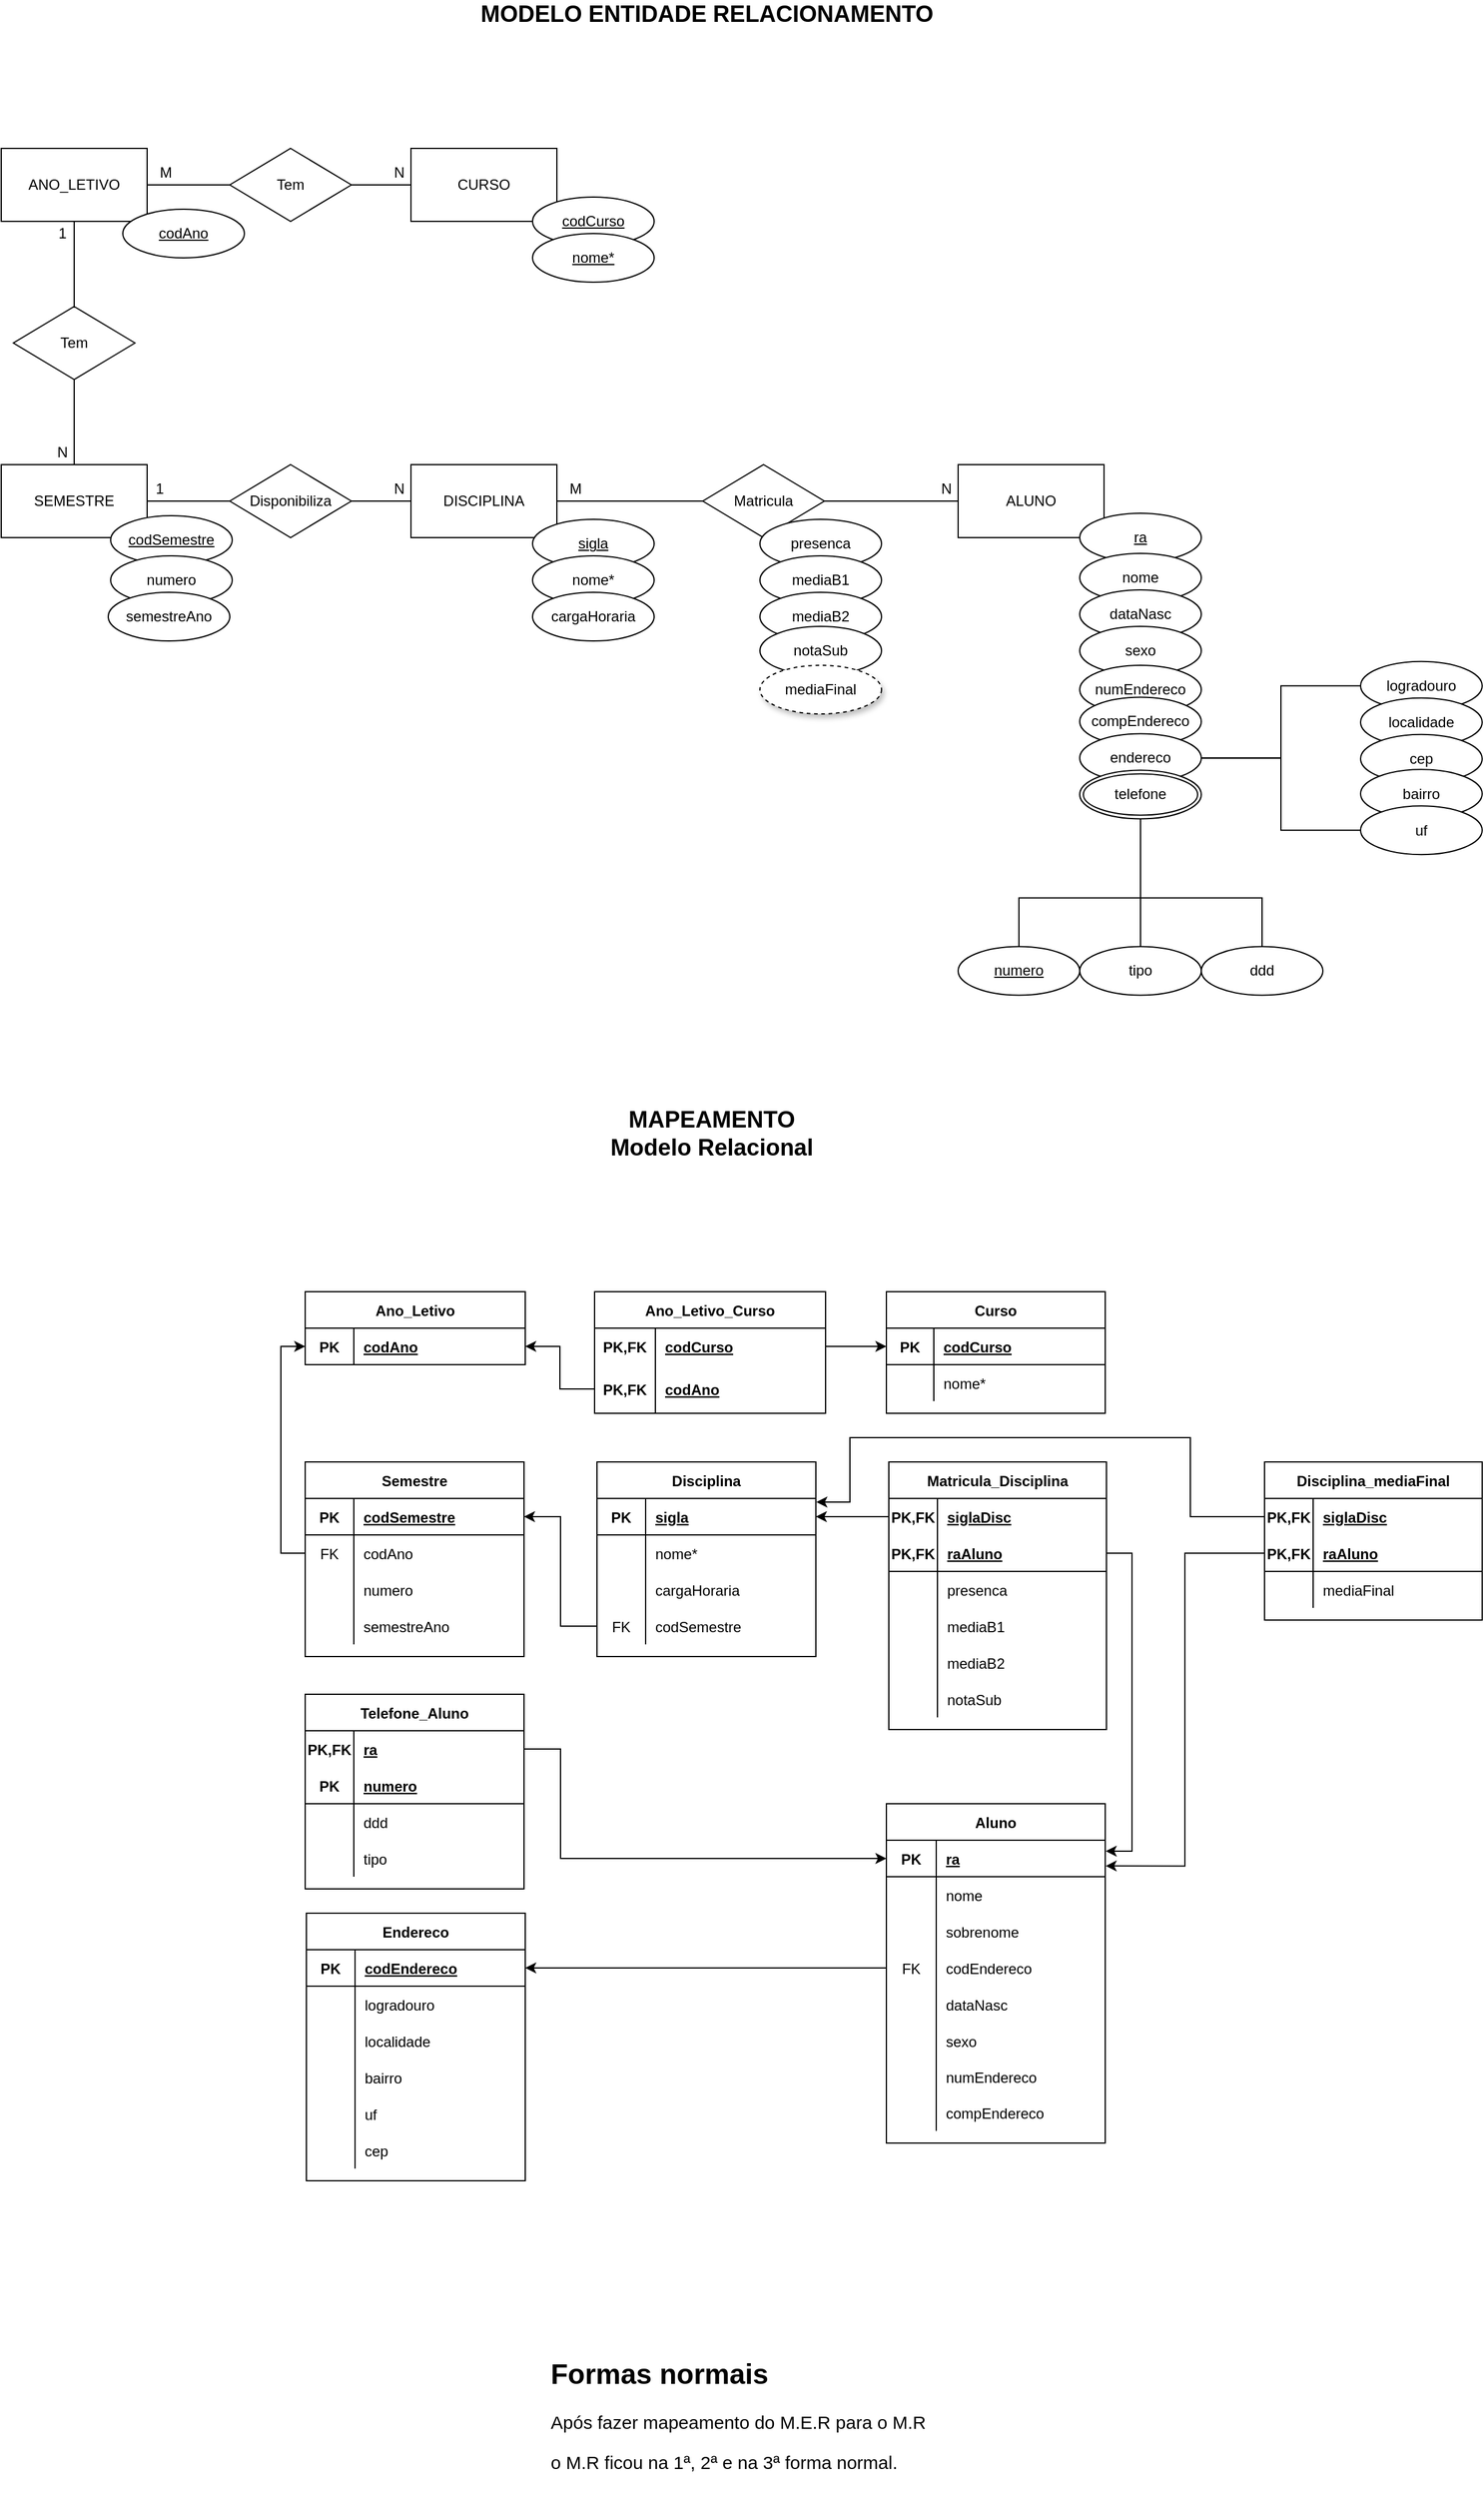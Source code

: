 <mxfile version="14.4.7" type="device"><diagram id="CTsFluilJ4qryEMeePeQ" name="Page-1"><mxGraphModel dx="1304" dy="652" grid="1" gridSize="10" guides="1" tooltips="1" connect="1" arrows="1" fold="1" page="1" pageScale="1" pageWidth="827" pageHeight="1169" math="0" shadow="0"><root><mxCell id="0"/><mxCell id="1" parent="0"/><mxCell id="dQYV_oFRp80GtzJxNihe-1" value="CURSO" style="rounded=0;whiteSpace=wrap;html=1;" parent="1" vertex="1"><mxGeometry x="419" y="280" width="120" height="60" as="geometry"/></mxCell><mxCell id="dQYV_oFRp80GtzJxNihe-3" value="codCurso" style="ellipse;whiteSpace=wrap;html=1;align=center;fontStyle=4" parent="1" vertex="1"><mxGeometry x="519" y="320" width="100" height="40" as="geometry"/></mxCell><mxCell id="dQYV_oFRp80GtzJxNihe-4" value="nome*" style="ellipse;whiteSpace=wrap;html=1;align=center;fontStyle=4" parent="1" vertex="1"><mxGeometry x="519" y="350" width="100" height="40" as="geometry"/></mxCell><mxCell id="dQYV_oFRp80GtzJxNihe-14" style="edgeStyle=orthogonalEdgeStyle;rounded=0;orthogonalLoop=1;jettySize=auto;html=1;exitX=1;exitY=0.5;exitDx=0;exitDy=0;endArrow=none;endFill=0;" parent="1" source="dQYV_oFRp80GtzJxNihe-5" edge="1"><mxGeometry relative="1" as="geometry"><mxPoint x="282" y="310" as="targetPoint"/></mxGeometry></mxCell><mxCell id="dQYV_oFRp80GtzJxNihe-5" value="ANO_LETIVO" style="rounded=0;whiteSpace=wrap;html=1;" parent="1" vertex="1"><mxGeometry x="82" y="280" width="120" height="60" as="geometry"/></mxCell><mxCell id="dQYV_oFRp80GtzJxNihe-15" style="edgeStyle=orthogonalEdgeStyle;rounded=0;orthogonalLoop=1;jettySize=auto;html=1;exitX=1;exitY=0.5;exitDx=0;exitDy=0;endArrow=none;endFill=0;" parent="1" source="dQYV_oFRp80GtzJxNihe-13" target="dQYV_oFRp80GtzJxNihe-1" edge="1"><mxGeometry relative="1" as="geometry"/></mxCell><mxCell id="dQYV_oFRp80GtzJxNihe-13" value="Tem" style="rhombus;whiteSpace=wrap;html=1;" parent="1" vertex="1"><mxGeometry x="270" y="280" width="100" height="60" as="geometry"/></mxCell><mxCell id="dQYV_oFRp80GtzJxNihe-16" value="N" style="text;html=1;align=center;verticalAlign=middle;resizable=0;points=[];autosize=1;" parent="1" vertex="1"><mxGeometry x="399" y="290" width="20" height="20" as="geometry"/></mxCell><mxCell id="dQYV_oFRp80GtzJxNihe-17" value="M" style="text;html=1;align=center;verticalAlign=middle;resizable=0;points=[];autosize=1;" parent="1" vertex="1"><mxGeometry x="202" y="290" width="30" height="20" as="geometry"/></mxCell><mxCell id="dQYV_oFRp80GtzJxNihe-38" style="edgeStyle=orthogonalEdgeStyle;rounded=0;orthogonalLoop=1;jettySize=auto;html=1;exitX=1;exitY=0.5;exitDx=0;exitDy=0;endArrow=none;endFill=0;" parent="1" source="dQYV_oFRp80GtzJxNihe-29" edge="1"><mxGeometry relative="1" as="geometry"><mxPoint x="282" y="570" as="targetPoint"/></mxGeometry></mxCell><mxCell id="dQYV_oFRp80GtzJxNihe-29" value="SEMESTRE" style="rounded=0;whiteSpace=wrap;html=1;" parent="1" vertex="1"><mxGeometry x="82" y="540" width="120" height="60" as="geometry"/></mxCell><mxCell id="dQYV_oFRp80GtzJxNihe-31" style="edgeStyle=orthogonalEdgeStyle;rounded=0;orthogonalLoop=1;jettySize=auto;html=1;exitX=0.5;exitY=0;exitDx=0;exitDy=0;entryX=0.5;entryY=1;entryDx=0;entryDy=0;endArrow=none;endFill=0;" parent="1" source="dQYV_oFRp80GtzJxNihe-30" target="dQYV_oFRp80GtzJxNihe-5" edge="1"><mxGeometry relative="1" as="geometry"/></mxCell><mxCell id="dQYV_oFRp80GtzJxNihe-32" style="edgeStyle=orthogonalEdgeStyle;rounded=0;orthogonalLoop=1;jettySize=auto;html=1;exitX=0.5;exitY=1;exitDx=0;exitDy=0;entryX=0.5;entryY=0;entryDx=0;entryDy=0;endArrow=none;endFill=0;" parent="1" source="dQYV_oFRp80GtzJxNihe-30" target="dQYV_oFRp80GtzJxNihe-29" edge="1"><mxGeometry relative="1" as="geometry"/></mxCell><mxCell id="dQYV_oFRp80GtzJxNihe-30" value="Tem" style="rhombus;whiteSpace=wrap;html=1;" parent="1" vertex="1"><mxGeometry x="92" y="410" width="100" height="60" as="geometry"/></mxCell><mxCell id="dQYV_oFRp80GtzJxNihe-33" value="N" style="text;html=1;align=center;verticalAlign=middle;resizable=0;points=[];autosize=1;" parent="1" vertex="1"><mxGeometry x="122" y="520" width="20" height="20" as="geometry"/></mxCell><mxCell id="dQYV_oFRp80GtzJxNihe-34" value="1" style="text;html=1;align=center;verticalAlign=middle;resizable=0;points=[];autosize=1;" parent="1" vertex="1"><mxGeometry x="122" y="340" width="20" height="20" as="geometry"/></mxCell><mxCell id="dQYV_oFRp80GtzJxNihe-27" value="codSemestre" style="ellipse;whiteSpace=wrap;html=1;align=center;fontStyle=4" parent="1" vertex="1"><mxGeometry x="172" y="582" width="100" height="40" as="geometry"/></mxCell><mxCell id="dQYV_oFRp80GtzJxNihe-6" value="codAno" style="ellipse;whiteSpace=wrap;html=1;align=center;fontStyle=4" parent="1" vertex="1"><mxGeometry x="182" y="330" width="100" height="40" as="geometry"/></mxCell><mxCell id="dQYV_oFRp80GtzJxNihe-66" style="edgeStyle=orthogonalEdgeStyle;rounded=0;orthogonalLoop=1;jettySize=auto;html=1;exitX=1;exitY=0.5;exitDx=0;exitDy=0;entryX=0;entryY=0.5;entryDx=0;entryDy=0;endArrow=none;endFill=0;" parent="1" source="dQYV_oFRp80GtzJxNihe-35" target="dQYV_oFRp80GtzJxNihe-45" edge="1"><mxGeometry relative="1" as="geometry"/></mxCell><mxCell id="dQYV_oFRp80GtzJxNihe-35" value="DISCIPLINA" style="rounded=0;whiteSpace=wrap;html=1;" parent="1" vertex="1"><mxGeometry x="419" y="540" width="120" height="60" as="geometry"/></mxCell><mxCell id="dQYV_oFRp80GtzJxNihe-36" value="sigla" style="ellipse;whiteSpace=wrap;html=1;align=center;fontStyle=4" parent="1" vertex="1"><mxGeometry x="519" y="585" width="100" height="40" as="geometry"/></mxCell><mxCell id="dQYV_oFRp80GtzJxNihe-39" style="edgeStyle=orthogonalEdgeStyle;rounded=0;orthogonalLoop=1;jettySize=auto;html=1;exitX=1;exitY=0.5;exitDx=0;exitDy=0;endArrow=none;endFill=0;" parent="1" source="dQYV_oFRp80GtzJxNihe-37" target="dQYV_oFRp80GtzJxNihe-35" edge="1"><mxGeometry relative="1" as="geometry"/></mxCell><mxCell id="dQYV_oFRp80GtzJxNihe-37" value="Disponibiliza" style="rhombus;whiteSpace=wrap;html=1;" parent="1" vertex="1"><mxGeometry x="270" y="540" width="100" height="60" as="geometry"/></mxCell><mxCell id="dQYV_oFRp80GtzJxNihe-40" value="N" style="text;html=1;align=center;verticalAlign=middle;resizable=0;points=[];autosize=1;" parent="1" vertex="1"><mxGeometry x="399" y="550" width="20" height="20" as="geometry"/></mxCell><mxCell id="dQYV_oFRp80GtzJxNihe-41" value="1" style="text;html=1;align=center;verticalAlign=middle;resizable=0;points=[];autosize=1;" parent="1" vertex="1"><mxGeometry x="202" y="550" width="20" height="20" as="geometry"/></mxCell><mxCell id="dQYV_oFRp80GtzJxNihe-67" style="edgeStyle=orthogonalEdgeStyle;rounded=0;orthogonalLoop=1;jettySize=auto;html=1;exitX=1;exitY=0.5;exitDx=0;exitDy=0;entryX=0;entryY=0.5;entryDx=0;entryDy=0;endArrow=none;endFill=0;" parent="1" source="dQYV_oFRp80GtzJxNihe-45" target="dQYV_oFRp80GtzJxNihe-47" edge="1"><mxGeometry relative="1" as="geometry"/></mxCell><mxCell id="dQYV_oFRp80GtzJxNihe-45" value="Matricula" style="rhombus;whiteSpace=wrap;html=1;" parent="1" vertex="1"><mxGeometry x="659" y="540" width="100" height="60" as="geometry"/></mxCell><mxCell id="dQYV_oFRp80GtzJxNihe-46" value="nome*" style="ellipse;whiteSpace=wrap;html=1;align=center;" parent="1" vertex="1"><mxGeometry x="519" y="615" width="100" height="40" as="geometry"/></mxCell><mxCell id="dQYV_oFRp80GtzJxNihe-47" value="ALUNO" style="rounded=0;whiteSpace=wrap;html=1;" parent="1" vertex="1"><mxGeometry x="869" y="540" width="120" height="60" as="geometry"/></mxCell><mxCell id="dQYV_oFRp80GtzJxNihe-48" value="ra" style="ellipse;whiteSpace=wrap;html=1;align=center;fontStyle=4" parent="1" vertex="1"><mxGeometry x="969" y="580" width="100" height="40" as="geometry"/></mxCell><mxCell id="dQYV_oFRp80GtzJxNihe-52" value="N" style="text;html=1;align=center;verticalAlign=middle;resizable=0;points=[];autosize=1;" parent="1" vertex="1"><mxGeometry x="849" y="550" width="20" height="20" as="geometry"/></mxCell><mxCell id="dQYV_oFRp80GtzJxNihe-53" value="M" style="text;html=1;align=center;verticalAlign=middle;resizable=0;points=[];autosize=1;" parent="1" vertex="1"><mxGeometry x="539" y="550" width="30" height="20" as="geometry"/></mxCell><mxCell id="dQYV_oFRp80GtzJxNihe-59" value="nome" style="ellipse;whiteSpace=wrap;html=1;align=center;" parent="1" vertex="1"><mxGeometry x="969" y="613" width="100" height="40" as="geometry"/></mxCell><mxCell id="dQYV_oFRp80GtzJxNihe-60" value="dataNasc" style="ellipse;whiteSpace=wrap;html=1;align=center;" parent="1" vertex="1"><mxGeometry x="969" y="643" width="100" height="40" as="geometry"/></mxCell><mxCell id="dQYV_oFRp80GtzJxNihe-61" value="sexo" style="ellipse;whiteSpace=wrap;html=1;align=center;" parent="1" vertex="1"><mxGeometry x="969" y="673" width="100" height="40" as="geometry"/></mxCell><mxCell id="dQYV_oFRp80GtzJxNihe-65" value="cargaHoraria" style="ellipse;whiteSpace=wrap;html=1;align=center;" parent="1" vertex="1"><mxGeometry x="519" y="645" width="100" height="40" as="geometry"/></mxCell><mxCell id="dQYV_oFRp80GtzJxNihe-68" value="numero" style="ellipse;whiteSpace=wrap;html=1;align=center;" parent="1" vertex="1"><mxGeometry x="172" y="615" width="100" height="40" as="geometry"/></mxCell><mxCell id="dQYV_oFRp80GtzJxNihe-72" value="logradouro" style="ellipse;whiteSpace=wrap;html=1;align=center;" parent="1" vertex="1"><mxGeometry x="1200" y="701.88" width="100" height="40" as="geometry"/></mxCell><mxCell id="dQYV_oFRp80GtzJxNihe-73" value="localidade" style="ellipse;whiteSpace=wrap;html=1;align=center;" parent="1" vertex="1"><mxGeometry x="1200" y="731.88" width="100" height="40" as="geometry"/></mxCell><mxCell id="dQYV_oFRp80GtzJxNihe-82" value="cep" style="ellipse;whiteSpace=wrap;html=1;align=center;" parent="1" vertex="1"><mxGeometry x="1200" y="761.88" width="100" height="40" as="geometry"/></mxCell><mxCell id="dQYV_oFRp80GtzJxNihe-83" value="&lt;span style=&quot;text-align: left&quot;&gt;numEndereco&lt;/span&gt;" style="ellipse;whiteSpace=wrap;html=1;align=center;" parent="1" vertex="1"><mxGeometry x="969" y="705" width="100" height="40" as="geometry"/></mxCell><mxCell id="dQYV_oFRp80GtzJxNihe-84" value="bairro" style="ellipse;whiteSpace=wrap;html=1;align=center;" parent="1" vertex="1"><mxGeometry x="1200" y="790.63" width="100" height="40" as="geometry"/></mxCell><mxCell id="dQYV_oFRp80GtzJxNihe-85" value="&lt;span style=&quot;text-align: left&quot;&gt;compEndereco&lt;/span&gt;" style="ellipse;whiteSpace=wrap;html=1;align=center;" parent="1" vertex="1"><mxGeometry x="969" y="731.25" width="100" height="40" as="geometry"/></mxCell><mxCell id="dQYV_oFRp80GtzJxNihe-86" value="uf" style="ellipse;whiteSpace=wrap;html=1;align=center;" parent="1" vertex="1"><mxGeometry x="1200" y="820.63" width="100" height="40" as="geometry"/></mxCell><mxCell id="dQYV_oFRp80GtzJxNihe-54" value="presenca" style="ellipse;whiteSpace=wrap;html=1;align=center;" parent="1" vertex="1"><mxGeometry x="706" y="585" width="100" height="40" as="geometry"/></mxCell><mxCell id="dQYV_oFRp80GtzJxNihe-55" value="mediaB1" style="ellipse;whiteSpace=wrap;html=1;align=center;" parent="1" vertex="1"><mxGeometry x="706" y="615" width="100" height="40" as="geometry"/></mxCell><mxCell id="dQYV_oFRp80GtzJxNihe-56" value="mediaB2" style="ellipse;whiteSpace=wrap;html=1;align=center;" parent="1" vertex="1"><mxGeometry x="706" y="645" width="100" height="40" as="geometry"/></mxCell><mxCell id="dQYV_oFRp80GtzJxNihe-102" value="Curso" style="shape=table;startSize=30;container=1;collapsible=1;childLayout=tableLayout;fixedRows=1;rowLines=0;fontStyle=1;align=center;resizeLast=1;" parent="1" vertex="1"><mxGeometry x="810" y="1220" width="180" height="100" as="geometry"/></mxCell><mxCell id="dQYV_oFRp80GtzJxNihe-103" value="" style="shape=partialRectangle;collapsible=0;dropTarget=0;pointerEvents=0;fillColor=none;top=0;left=0;bottom=1;right=0;points=[[0,0.5],[1,0.5]];portConstraint=eastwest;" parent="dQYV_oFRp80GtzJxNihe-102" vertex="1"><mxGeometry y="30" width="180" height="30" as="geometry"/></mxCell><mxCell id="dQYV_oFRp80GtzJxNihe-104" value="PK" style="shape=partialRectangle;connectable=0;fillColor=none;top=0;left=0;bottom=0;right=0;fontStyle=1;overflow=hidden;" parent="dQYV_oFRp80GtzJxNihe-103" vertex="1"><mxGeometry width="39" height="30" as="geometry"/></mxCell><mxCell id="dQYV_oFRp80GtzJxNihe-105" value="codCurso" style="shape=partialRectangle;connectable=0;fillColor=none;top=0;left=0;bottom=0;right=0;align=left;spacingLeft=6;fontStyle=5;overflow=hidden;" parent="dQYV_oFRp80GtzJxNihe-103" vertex="1"><mxGeometry x="39" width="141" height="30" as="geometry"/></mxCell><mxCell id="dQYV_oFRp80GtzJxNihe-106" value="" style="shape=partialRectangle;collapsible=0;dropTarget=0;pointerEvents=0;fillColor=none;top=0;left=0;bottom=0;right=0;points=[[0,0.5],[1,0.5]];portConstraint=eastwest;" parent="dQYV_oFRp80GtzJxNihe-102" vertex="1"><mxGeometry y="60" width="180" height="30" as="geometry"/></mxCell><mxCell id="dQYV_oFRp80GtzJxNihe-107" value="" style="shape=partialRectangle;connectable=0;fillColor=none;top=0;left=0;bottom=0;right=0;editable=1;overflow=hidden;" parent="dQYV_oFRp80GtzJxNihe-106" vertex="1"><mxGeometry width="39" height="30" as="geometry"/></mxCell><mxCell id="dQYV_oFRp80GtzJxNihe-108" value="nome*" style="shape=partialRectangle;connectable=0;fillColor=none;top=0;left=0;bottom=0;right=0;align=left;spacingLeft=6;overflow=hidden;" parent="dQYV_oFRp80GtzJxNihe-106" vertex="1"><mxGeometry x="39" width="141" height="30" as="geometry"/></mxCell><mxCell id="dQYV_oFRp80GtzJxNihe-118" value="Ano_Letivo" style="shape=table;startSize=30;container=1;collapsible=1;childLayout=tableLayout;fixedRows=1;rowLines=0;fontStyle=1;align=center;resizeLast=1;" parent="1" vertex="1"><mxGeometry x="332" y="1220" width="181" height="60" as="geometry"/></mxCell><mxCell id="dQYV_oFRp80GtzJxNihe-119" value="" style="shape=partialRectangle;collapsible=0;dropTarget=0;pointerEvents=0;fillColor=none;top=0;left=0;bottom=1;right=0;points=[[0,0.5],[1,0.5]];portConstraint=eastwest;" parent="dQYV_oFRp80GtzJxNihe-118" vertex="1"><mxGeometry y="30" width="181" height="30" as="geometry"/></mxCell><mxCell id="dQYV_oFRp80GtzJxNihe-120" value="PK" style="shape=partialRectangle;connectable=0;fillColor=none;top=0;left=0;bottom=0;right=0;fontStyle=1;overflow=hidden;" parent="dQYV_oFRp80GtzJxNihe-119" vertex="1"><mxGeometry width="40" height="30" as="geometry"/></mxCell><mxCell id="dQYV_oFRp80GtzJxNihe-121" value="codAno" style="shape=partialRectangle;connectable=0;fillColor=none;top=0;left=0;bottom=0;right=0;align=left;spacingLeft=6;fontStyle=5;overflow=hidden;" parent="dQYV_oFRp80GtzJxNihe-119" vertex="1"><mxGeometry x="40" width="141" height="30" as="geometry"/></mxCell><mxCell id="dQYV_oFRp80GtzJxNihe-131" value="Semestre" style="shape=table;startSize=30;container=1;collapsible=1;childLayout=tableLayout;fixedRows=1;rowLines=0;fontStyle=1;align=center;resizeLast=1;" parent="1" vertex="1"><mxGeometry x="332" y="1360" width="180" height="160" as="geometry"/></mxCell><mxCell id="dQYV_oFRp80GtzJxNihe-132" value="" style="shape=partialRectangle;collapsible=0;dropTarget=0;pointerEvents=0;fillColor=none;top=0;left=0;bottom=1;right=0;points=[[0,0.5],[1,0.5]];portConstraint=eastwest;" parent="dQYV_oFRp80GtzJxNihe-131" vertex="1"><mxGeometry y="30" width="180" height="30" as="geometry"/></mxCell><mxCell id="dQYV_oFRp80GtzJxNihe-133" value="PK" style="shape=partialRectangle;connectable=0;fillColor=none;top=0;left=0;bottom=0;right=0;fontStyle=1;overflow=hidden;" parent="dQYV_oFRp80GtzJxNihe-132" vertex="1"><mxGeometry width="40" height="30" as="geometry"/></mxCell><mxCell id="dQYV_oFRp80GtzJxNihe-134" value="codSemestre" style="shape=partialRectangle;connectable=0;fillColor=none;top=0;left=0;bottom=0;right=0;align=left;spacingLeft=6;fontStyle=5;overflow=hidden;" parent="dQYV_oFRp80GtzJxNihe-132" vertex="1"><mxGeometry x="40" width="140" height="30" as="geometry"/></mxCell><mxCell id="dQYV_oFRp80GtzJxNihe-135" value="" style="shape=partialRectangle;collapsible=0;dropTarget=0;pointerEvents=0;fillColor=none;top=0;left=0;bottom=0;right=0;points=[[0,0.5],[1,0.5]];portConstraint=eastwest;" parent="dQYV_oFRp80GtzJxNihe-131" vertex="1"><mxGeometry y="60" width="180" height="30" as="geometry"/></mxCell><mxCell id="dQYV_oFRp80GtzJxNihe-136" value="FK" style="shape=partialRectangle;connectable=0;fillColor=none;top=0;left=0;bottom=0;right=0;editable=1;overflow=hidden;" parent="dQYV_oFRp80GtzJxNihe-135" vertex="1"><mxGeometry width="40" height="30" as="geometry"/></mxCell><mxCell id="dQYV_oFRp80GtzJxNihe-137" value="codAno" style="shape=partialRectangle;connectable=0;fillColor=none;top=0;left=0;bottom=0;right=0;align=left;spacingLeft=6;overflow=hidden;" parent="dQYV_oFRp80GtzJxNihe-135" vertex="1"><mxGeometry x="40" width="140" height="30" as="geometry"/></mxCell><mxCell id="dQYV_oFRp80GtzJxNihe-318" value="" style="shape=partialRectangle;collapsible=0;dropTarget=0;pointerEvents=0;fillColor=none;top=0;left=0;bottom=0;right=0;points=[[0,0.5],[1,0.5]];portConstraint=eastwest;" parent="dQYV_oFRp80GtzJxNihe-131" vertex="1"><mxGeometry y="90" width="180" height="30" as="geometry"/></mxCell><mxCell id="dQYV_oFRp80GtzJxNihe-319" value="" style="shape=partialRectangle;connectable=0;fillColor=none;top=0;left=0;bottom=0;right=0;editable=1;overflow=hidden;" parent="dQYV_oFRp80GtzJxNihe-318" vertex="1"><mxGeometry width="40" height="30" as="geometry"/></mxCell><mxCell id="dQYV_oFRp80GtzJxNihe-320" value="numero" style="shape=partialRectangle;connectable=0;fillColor=none;top=0;left=0;bottom=0;right=0;align=left;spacingLeft=6;overflow=hidden;" parent="dQYV_oFRp80GtzJxNihe-318" vertex="1"><mxGeometry x="40" width="140" height="30" as="geometry"/></mxCell><mxCell id="vmacgnhP-zXtmehJkL3Y-2" value="" style="shape=partialRectangle;collapsible=0;dropTarget=0;pointerEvents=0;fillColor=none;top=0;left=0;bottom=0;right=0;points=[[0,0.5],[1,0.5]];portConstraint=eastwest;" vertex="1" parent="dQYV_oFRp80GtzJxNihe-131"><mxGeometry y="120" width="180" height="30" as="geometry"/></mxCell><mxCell id="vmacgnhP-zXtmehJkL3Y-3" value="" style="shape=partialRectangle;connectable=0;fillColor=none;top=0;left=0;bottom=0;right=0;editable=1;overflow=hidden;" vertex="1" parent="vmacgnhP-zXtmehJkL3Y-2"><mxGeometry width="40" height="30" as="geometry"/></mxCell><mxCell id="vmacgnhP-zXtmehJkL3Y-4" value="semestreAno" style="shape=partialRectangle;connectable=0;fillColor=none;top=0;left=0;bottom=0;right=0;align=left;spacingLeft=6;overflow=hidden;" vertex="1" parent="vmacgnhP-zXtmehJkL3Y-2"><mxGeometry x="40" width="140" height="30" as="geometry"/></mxCell><mxCell id="dQYV_oFRp80GtzJxNihe-138" value="Disciplina" style="shape=table;startSize=30;container=1;collapsible=1;childLayout=tableLayout;fixedRows=1;rowLines=0;fontStyle=1;align=center;resizeLast=1;" parent="1" vertex="1"><mxGeometry x="572" y="1360" width="180" height="160" as="geometry"/></mxCell><mxCell id="dQYV_oFRp80GtzJxNihe-139" value="" style="shape=partialRectangle;collapsible=0;dropTarget=0;pointerEvents=0;fillColor=none;top=0;left=0;bottom=1;right=0;points=[[0,0.5],[1,0.5]];portConstraint=eastwest;" parent="dQYV_oFRp80GtzJxNihe-138" vertex="1"><mxGeometry y="30" width="180" height="30" as="geometry"/></mxCell><mxCell id="dQYV_oFRp80GtzJxNihe-140" value="PK" style="shape=partialRectangle;connectable=0;fillColor=none;top=0;left=0;bottom=0;right=0;fontStyle=1;overflow=hidden;" parent="dQYV_oFRp80GtzJxNihe-139" vertex="1"><mxGeometry width="40" height="30" as="geometry"/></mxCell><mxCell id="dQYV_oFRp80GtzJxNihe-141" value="sigla" style="shape=partialRectangle;connectable=0;fillColor=none;top=0;left=0;bottom=0;right=0;align=left;spacingLeft=6;fontStyle=5;overflow=hidden;" parent="dQYV_oFRp80GtzJxNihe-139" vertex="1"><mxGeometry x="40" width="140" height="30" as="geometry"/></mxCell><mxCell id="dQYV_oFRp80GtzJxNihe-142" value="" style="shape=partialRectangle;collapsible=0;dropTarget=0;pointerEvents=0;fillColor=none;top=0;left=0;bottom=0;right=0;points=[[0,0.5],[1,0.5]];portConstraint=eastwest;" parent="dQYV_oFRp80GtzJxNihe-138" vertex="1"><mxGeometry y="60" width="180" height="30" as="geometry"/></mxCell><mxCell id="dQYV_oFRp80GtzJxNihe-143" value="" style="shape=partialRectangle;connectable=0;fillColor=none;top=0;left=0;bottom=0;right=0;editable=1;overflow=hidden;" parent="dQYV_oFRp80GtzJxNihe-142" vertex="1"><mxGeometry width="40" height="30" as="geometry"/></mxCell><mxCell id="dQYV_oFRp80GtzJxNihe-144" value="nome*" style="shape=partialRectangle;connectable=0;fillColor=none;top=0;left=0;bottom=0;right=0;align=left;spacingLeft=6;overflow=hidden;" parent="dQYV_oFRp80GtzJxNihe-142" vertex="1"><mxGeometry x="40" width="140" height="30" as="geometry"/></mxCell><mxCell id="dQYV_oFRp80GtzJxNihe-145" value="" style="shape=partialRectangle;collapsible=0;dropTarget=0;pointerEvents=0;fillColor=none;top=0;left=0;bottom=0;right=0;points=[[0,0.5],[1,0.5]];portConstraint=eastwest;" parent="dQYV_oFRp80GtzJxNihe-138" vertex="1"><mxGeometry y="90" width="180" height="30" as="geometry"/></mxCell><mxCell id="dQYV_oFRp80GtzJxNihe-146" value="" style="shape=partialRectangle;connectable=0;fillColor=none;top=0;left=0;bottom=0;right=0;editable=1;overflow=hidden;" parent="dQYV_oFRp80GtzJxNihe-145" vertex="1"><mxGeometry width="40" height="30" as="geometry"/></mxCell><mxCell id="dQYV_oFRp80GtzJxNihe-147" value="cargaHoraria" style="shape=partialRectangle;connectable=0;fillColor=none;top=0;left=0;bottom=0;right=0;align=left;spacingLeft=6;overflow=hidden;" parent="dQYV_oFRp80GtzJxNihe-145" vertex="1"><mxGeometry x="40" width="140" height="30" as="geometry"/></mxCell><mxCell id="dQYV_oFRp80GtzJxNihe-314" value="" style="shape=partialRectangle;collapsible=0;dropTarget=0;pointerEvents=0;fillColor=none;top=0;left=0;bottom=0;right=0;points=[[0,0.5],[1,0.5]];portConstraint=eastwest;" parent="dQYV_oFRp80GtzJxNihe-138" vertex="1"><mxGeometry y="120" width="180" height="30" as="geometry"/></mxCell><mxCell id="dQYV_oFRp80GtzJxNihe-315" value="FK" style="shape=partialRectangle;connectable=0;fillColor=none;top=0;left=0;bottom=0;right=0;editable=1;overflow=hidden;" parent="dQYV_oFRp80GtzJxNihe-314" vertex="1"><mxGeometry width="40" height="30" as="geometry"/></mxCell><mxCell id="dQYV_oFRp80GtzJxNihe-316" value="codSemestre" style="shape=partialRectangle;connectable=0;fillColor=none;top=0;left=0;bottom=0;right=0;align=left;spacingLeft=6;overflow=hidden;" parent="dQYV_oFRp80GtzJxNihe-314" vertex="1"><mxGeometry x="40" width="140" height="30" as="geometry"/></mxCell><mxCell id="dQYV_oFRp80GtzJxNihe-148" value="Aluno" style="shape=table;startSize=30;container=1;collapsible=1;childLayout=tableLayout;fixedRows=1;rowLines=0;fontStyle=1;align=center;resizeLast=1;" parent="1" vertex="1"><mxGeometry x="810" y="1641" width="180" height="279" as="geometry"/></mxCell><mxCell id="dQYV_oFRp80GtzJxNihe-149" value="" style="shape=partialRectangle;collapsible=0;dropTarget=0;pointerEvents=0;fillColor=none;top=0;left=0;bottom=1;right=0;points=[[0,0.5],[1,0.5]];portConstraint=eastwest;" parent="dQYV_oFRp80GtzJxNihe-148" vertex="1"><mxGeometry y="30" width="180" height="30" as="geometry"/></mxCell><mxCell id="dQYV_oFRp80GtzJxNihe-150" value="PK" style="shape=partialRectangle;connectable=0;fillColor=none;top=0;left=0;bottom=0;right=0;fontStyle=1;overflow=hidden;" parent="dQYV_oFRp80GtzJxNihe-149" vertex="1"><mxGeometry width="41" height="30" as="geometry"/></mxCell><mxCell id="dQYV_oFRp80GtzJxNihe-151" value="ra" style="shape=partialRectangle;connectable=0;fillColor=none;top=0;left=0;bottom=0;right=0;align=left;spacingLeft=6;fontStyle=5;overflow=hidden;" parent="dQYV_oFRp80GtzJxNihe-149" vertex="1"><mxGeometry x="41" width="139" height="30" as="geometry"/></mxCell><mxCell id="dQYV_oFRp80GtzJxNihe-152" value="" style="shape=partialRectangle;collapsible=0;dropTarget=0;pointerEvents=0;fillColor=none;top=0;left=0;bottom=0;right=0;points=[[0,0.5],[1,0.5]];portConstraint=eastwest;" parent="dQYV_oFRp80GtzJxNihe-148" vertex="1"><mxGeometry y="60" width="180" height="30" as="geometry"/></mxCell><mxCell id="dQYV_oFRp80GtzJxNihe-153" value="" style="shape=partialRectangle;connectable=0;fillColor=none;top=0;left=0;bottom=0;right=0;editable=1;overflow=hidden;" parent="dQYV_oFRp80GtzJxNihe-152" vertex="1"><mxGeometry width="41" height="30" as="geometry"/></mxCell><mxCell id="dQYV_oFRp80GtzJxNihe-154" value="nome" style="shape=partialRectangle;connectable=0;fillColor=none;top=0;left=0;bottom=0;right=0;align=left;spacingLeft=6;overflow=hidden;" parent="dQYV_oFRp80GtzJxNihe-152" vertex="1"><mxGeometry x="41" width="139" height="30" as="geometry"/></mxCell><mxCell id="dQYV_oFRp80GtzJxNihe-356" value="" style="shape=partialRectangle;collapsible=0;dropTarget=0;pointerEvents=0;fillColor=none;top=0;left=0;bottom=0;right=0;points=[[0,0.5],[1,0.5]];portConstraint=eastwest;" parent="dQYV_oFRp80GtzJxNihe-148" vertex="1"><mxGeometry y="90" width="180" height="30" as="geometry"/></mxCell><mxCell id="dQYV_oFRp80GtzJxNihe-357" value="" style="shape=partialRectangle;connectable=0;fillColor=none;top=0;left=0;bottom=0;right=0;editable=1;overflow=hidden;" parent="dQYV_oFRp80GtzJxNihe-356" vertex="1"><mxGeometry width="41" height="30" as="geometry"/></mxCell><mxCell id="dQYV_oFRp80GtzJxNihe-358" value="sobrenome" style="shape=partialRectangle;connectable=0;fillColor=none;top=0;left=0;bottom=0;right=0;align=left;spacingLeft=6;overflow=hidden;" parent="dQYV_oFRp80GtzJxNihe-356" vertex="1"><mxGeometry x="41" width="139" height="30" as="geometry"/></mxCell><mxCell id="dQYV_oFRp80GtzJxNihe-177" value="" style="shape=partialRectangle;collapsible=0;dropTarget=0;pointerEvents=0;fillColor=none;top=0;left=0;bottom=0;right=0;points=[[0,0.5],[1,0.5]];portConstraint=eastwest;" parent="dQYV_oFRp80GtzJxNihe-148" vertex="1"><mxGeometry y="120" width="180" height="30" as="geometry"/></mxCell><mxCell id="dQYV_oFRp80GtzJxNihe-178" value="FK" style="shape=partialRectangle;connectable=0;fillColor=none;top=0;left=0;bottom=0;right=0;editable=1;overflow=hidden;" parent="dQYV_oFRp80GtzJxNihe-177" vertex="1"><mxGeometry width="41" height="30" as="geometry"/></mxCell><mxCell id="dQYV_oFRp80GtzJxNihe-179" value="codEndereco" style="shape=partialRectangle;connectable=0;fillColor=none;top=0;left=0;bottom=0;right=0;align=left;spacingLeft=6;overflow=hidden;" parent="dQYV_oFRp80GtzJxNihe-177" vertex="1"><mxGeometry x="41" width="139" height="30" as="geometry"/></mxCell><mxCell id="dQYV_oFRp80GtzJxNihe-155" value="" style="shape=partialRectangle;collapsible=0;dropTarget=0;pointerEvents=0;fillColor=none;top=0;left=0;bottom=0;right=0;points=[[0,0.5],[1,0.5]];portConstraint=eastwest;" parent="dQYV_oFRp80GtzJxNihe-148" vertex="1"><mxGeometry y="150" width="180" height="30" as="geometry"/></mxCell><mxCell id="dQYV_oFRp80GtzJxNihe-156" value="" style="shape=partialRectangle;connectable=0;fillColor=none;top=0;left=0;bottom=0;right=0;editable=1;overflow=hidden;" parent="dQYV_oFRp80GtzJxNihe-155" vertex="1"><mxGeometry width="41" height="30" as="geometry"/></mxCell><mxCell id="dQYV_oFRp80GtzJxNihe-157" value="dataNasc" style="shape=partialRectangle;connectable=0;fillColor=none;top=0;left=0;bottom=0;right=0;align=left;spacingLeft=6;overflow=hidden;" parent="dQYV_oFRp80GtzJxNihe-155" vertex="1"><mxGeometry x="41" width="139" height="30" as="geometry"/></mxCell><mxCell id="dQYV_oFRp80GtzJxNihe-174" value="" style="shape=partialRectangle;collapsible=0;dropTarget=0;pointerEvents=0;fillColor=none;top=0;left=0;bottom=0;right=0;points=[[0,0.5],[1,0.5]];portConstraint=eastwest;" parent="dQYV_oFRp80GtzJxNihe-148" vertex="1"><mxGeometry y="180" width="180" height="30" as="geometry"/></mxCell><mxCell id="dQYV_oFRp80GtzJxNihe-175" value="" style="shape=partialRectangle;connectable=0;fillColor=none;top=0;left=0;bottom=0;right=0;editable=1;overflow=hidden;" parent="dQYV_oFRp80GtzJxNihe-174" vertex="1"><mxGeometry width="41" height="30" as="geometry"/></mxCell><mxCell id="dQYV_oFRp80GtzJxNihe-176" value="sexo" style="shape=partialRectangle;connectable=0;fillColor=none;top=0;left=0;bottom=0;right=0;align=left;spacingLeft=6;overflow=hidden;" parent="dQYV_oFRp80GtzJxNihe-174" vertex="1"><mxGeometry x="41" width="139" height="30" as="geometry"/></mxCell><mxCell id="dQYV_oFRp80GtzJxNihe-190" value="" style="shape=partialRectangle;collapsible=0;dropTarget=0;pointerEvents=0;fillColor=none;top=0;left=0;bottom=0;right=0;points=[[0,0.5],[1,0.5]];portConstraint=eastwest;" parent="dQYV_oFRp80GtzJxNihe-148" vertex="1"><mxGeometry y="210" width="180" height="29" as="geometry"/></mxCell><mxCell id="dQYV_oFRp80GtzJxNihe-191" value="" style="shape=partialRectangle;connectable=0;fillColor=none;top=0;left=0;bottom=0;right=0;editable=1;overflow=hidden;" parent="dQYV_oFRp80GtzJxNihe-190" vertex="1"><mxGeometry width="41" height="29" as="geometry"/></mxCell><mxCell id="dQYV_oFRp80GtzJxNihe-192" value="numEndereco" style="shape=partialRectangle;connectable=0;fillColor=none;top=0;left=0;bottom=0;right=0;align=left;spacingLeft=6;overflow=hidden;" parent="dQYV_oFRp80GtzJxNihe-190" vertex="1"><mxGeometry x="41" width="139" height="29" as="geometry"/></mxCell><mxCell id="dQYV_oFRp80GtzJxNihe-196" value="" style="shape=partialRectangle;collapsible=0;dropTarget=0;pointerEvents=0;fillColor=none;top=0;left=0;bottom=0;right=0;points=[[0,0.5],[1,0.5]];portConstraint=eastwest;" parent="dQYV_oFRp80GtzJxNihe-148" vertex="1"><mxGeometry y="239" width="180" height="30" as="geometry"/></mxCell><mxCell id="dQYV_oFRp80GtzJxNihe-197" value="" style="shape=partialRectangle;connectable=0;fillColor=none;top=0;left=0;bottom=0;right=0;editable=1;overflow=hidden;" parent="dQYV_oFRp80GtzJxNihe-196" vertex="1"><mxGeometry width="41" height="30" as="geometry"/></mxCell><mxCell id="dQYV_oFRp80GtzJxNihe-198" value="compEndereco" style="shape=partialRectangle;connectable=0;fillColor=none;top=0;left=0;bottom=0;right=0;align=left;spacingLeft=6;overflow=hidden;" parent="dQYV_oFRp80GtzJxNihe-196" vertex="1"><mxGeometry x="41" width="139" height="30" as="geometry"/></mxCell><mxCell id="dQYV_oFRp80GtzJxNihe-180" value="Endereco" style="shape=table;startSize=30;container=1;collapsible=1;childLayout=tableLayout;fixedRows=1;rowLines=0;fontStyle=1;align=center;resizeLast=1;" parent="1" vertex="1"><mxGeometry x="333" y="1731" width="180" height="220" as="geometry"/></mxCell><mxCell id="dQYV_oFRp80GtzJxNihe-181" value="" style="shape=partialRectangle;collapsible=0;dropTarget=0;pointerEvents=0;fillColor=none;top=0;left=0;bottom=1;right=0;points=[[0,0.5],[1,0.5]];portConstraint=eastwest;" parent="dQYV_oFRp80GtzJxNihe-180" vertex="1"><mxGeometry y="30" width="180" height="30" as="geometry"/></mxCell><mxCell id="dQYV_oFRp80GtzJxNihe-182" value="PK" style="shape=partialRectangle;connectable=0;fillColor=none;top=0;left=0;bottom=0;right=0;fontStyle=1;overflow=hidden;" parent="dQYV_oFRp80GtzJxNihe-181" vertex="1"><mxGeometry width="40" height="30" as="geometry"/></mxCell><mxCell id="dQYV_oFRp80GtzJxNihe-183" value="codEndereco" style="shape=partialRectangle;connectable=0;fillColor=none;top=0;left=0;bottom=0;right=0;align=left;spacingLeft=6;fontStyle=5;overflow=hidden;" parent="dQYV_oFRp80GtzJxNihe-181" vertex="1"><mxGeometry x="40" width="140" height="30" as="geometry"/></mxCell><mxCell id="dQYV_oFRp80GtzJxNihe-184" value="" style="shape=partialRectangle;collapsible=0;dropTarget=0;pointerEvents=0;fillColor=none;top=0;left=0;bottom=0;right=0;points=[[0,0.5],[1,0.5]];portConstraint=eastwest;" parent="dQYV_oFRp80GtzJxNihe-180" vertex="1"><mxGeometry y="60" width="180" height="30" as="geometry"/></mxCell><mxCell id="dQYV_oFRp80GtzJxNihe-185" value="" style="shape=partialRectangle;connectable=0;fillColor=none;top=0;left=0;bottom=0;right=0;editable=1;overflow=hidden;" parent="dQYV_oFRp80GtzJxNihe-184" vertex="1"><mxGeometry width="40" height="30" as="geometry"/></mxCell><mxCell id="dQYV_oFRp80GtzJxNihe-186" value="logradouro" style="shape=partialRectangle;connectable=0;fillColor=none;top=0;left=0;bottom=0;right=0;align=left;spacingLeft=6;overflow=hidden;" parent="dQYV_oFRp80GtzJxNihe-184" vertex="1"><mxGeometry x="40" width="140" height="30" as="geometry"/></mxCell><mxCell id="dQYV_oFRp80GtzJxNihe-187" value="" style="shape=partialRectangle;collapsible=0;dropTarget=0;pointerEvents=0;fillColor=none;top=0;left=0;bottom=0;right=0;points=[[0,0.5],[1,0.5]];portConstraint=eastwest;" parent="dQYV_oFRp80GtzJxNihe-180" vertex="1"><mxGeometry y="90" width="180" height="30" as="geometry"/></mxCell><mxCell id="dQYV_oFRp80GtzJxNihe-188" value="" style="shape=partialRectangle;connectable=0;fillColor=none;top=0;left=0;bottom=0;right=0;editable=1;overflow=hidden;" parent="dQYV_oFRp80GtzJxNihe-187" vertex="1"><mxGeometry width="40" height="30" as="geometry"/></mxCell><mxCell id="dQYV_oFRp80GtzJxNihe-189" value="localidade" style="shape=partialRectangle;connectable=0;fillColor=none;top=0;left=0;bottom=0;right=0;align=left;spacingLeft=6;overflow=hidden;" parent="dQYV_oFRp80GtzJxNihe-187" vertex="1"><mxGeometry x="40" width="140" height="30" as="geometry"/></mxCell><mxCell id="dQYV_oFRp80GtzJxNihe-193" value="" style="shape=partialRectangle;collapsible=0;dropTarget=0;pointerEvents=0;fillColor=none;top=0;left=0;bottom=0;right=0;points=[[0,0.5],[1,0.5]];portConstraint=eastwest;" parent="dQYV_oFRp80GtzJxNihe-180" vertex="1"><mxGeometry y="120" width="180" height="30" as="geometry"/></mxCell><mxCell id="dQYV_oFRp80GtzJxNihe-194" value="" style="shape=partialRectangle;connectable=0;fillColor=none;top=0;left=0;bottom=0;right=0;editable=1;overflow=hidden;" parent="dQYV_oFRp80GtzJxNihe-193" vertex="1"><mxGeometry width="40" height="30" as="geometry"/></mxCell><mxCell id="dQYV_oFRp80GtzJxNihe-195" value="bairro" style="shape=partialRectangle;connectable=0;fillColor=none;top=0;left=0;bottom=0;right=0;align=left;spacingLeft=6;overflow=hidden;" parent="dQYV_oFRp80GtzJxNihe-193" vertex="1"><mxGeometry x="40" width="140" height="30" as="geometry"/></mxCell><mxCell id="dQYV_oFRp80GtzJxNihe-199" value="" style="shape=partialRectangle;collapsible=0;dropTarget=0;pointerEvents=0;fillColor=none;top=0;left=0;bottom=0;right=0;points=[[0,0.5],[1,0.5]];portConstraint=eastwest;" parent="dQYV_oFRp80GtzJxNihe-180" vertex="1"><mxGeometry y="150" width="180" height="30" as="geometry"/></mxCell><mxCell id="dQYV_oFRp80GtzJxNihe-200" value="" style="shape=partialRectangle;connectable=0;fillColor=none;top=0;left=0;bottom=0;right=0;editable=1;overflow=hidden;" parent="dQYV_oFRp80GtzJxNihe-199" vertex="1"><mxGeometry width="40" height="30" as="geometry"/></mxCell><mxCell id="dQYV_oFRp80GtzJxNihe-201" value="uf" style="shape=partialRectangle;connectable=0;fillColor=none;top=0;left=0;bottom=0;right=0;align=left;spacingLeft=6;overflow=hidden;" parent="dQYV_oFRp80GtzJxNihe-199" vertex="1"><mxGeometry x="40" width="140" height="30" as="geometry"/></mxCell><mxCell id="dQYV_oFRp80GtzJxNihe-367" value="" style="shape=partialRectangle;collapsible=0;dropTarget=0;pointerEvents=0;fillColor=none;top=0;left=0;bottom=0;right=0;points=[[0,0.5],[1,0.5]];portConstraint=eastwest;" parent="dQYV_oFRp80GtzJxNihe-180" vertex="1"><mxGeometry y="180" width="180" height="30" as="geometry"/></mxCell><mxCell id="dQYV_oFRp80GtzJxNihe-368" value="" style="shape=partialRectangle;connectable=0;fillColor=none;top=0;left=0;bottom=0;right=0;editable=1;overflow=hidden;" parent="dQYV_oFRp80GtzJxNihe-367" vertex="1"><mxGeometry width="40" height="30" as="geometry"/></mxCell><mxCell id="dQYV_oFRp80GtzJxNihe-369" value="cep" style="shape=partialRectangle;connectable=0;fillColor=none;top=0;left=0;bottom=0;right=0;align=left;spacingLeft=6;overflow=hidden;" parent="dQYV_oFRp80GtzJxNihe-367" vertex="1"><mxGeometry x="40" width="140" height="30" as="geometry"/></mxCell><mxCell id="dQYV_oFRp80GtzJxNihe-206" value="Telefone_Aluno" style="shape=table;startSize=30;container=1;collapsible=1;childLayout=tableLayout;fixedRows=1;rowLines=0;fontStyle=1;align=center;resizeLast=1;" parent="1" vertex="1"><mxGeometry x="332" y="1551" width="180" height="160" as="geometry"/></mxCell><mxCell id="dQYV_oFRp80GtzJxNihe-213" value="" style="shape=partialRectangle;collapsible=0;dropTarget=0;pointerEvents=0;fillColor=none;top=0;left=0;bottom=0;right=0;points=[[0,0.5],[1,0.5]];portConstraint=eastwest;" parent="dQYV_oFRp80GtzJxNihe-206" vertex="1"><mxGeometry y="30" width="180" height="30" as="geometry"/></mxCell><mxCell id="dQYV_oFRp80GtzJxNihe-214" value="PK,FK" style="shape=partialRectangle;connectable=0;fillColor=none;top=0;left=0;bottom=0;right=0;editable=1;overflow=hidden;fontStyle=1" parent="dQYV_oFRp80GtzJxNihe-213" vertex="1"><mxGeometry width="40" height="30" as="geometry"/></mxCell><mxCell id="dQYV_oFRp80GtzJxNihe-215" value="ra" style="shape=partialRectangle;connectable=0;fillColor=none;top=0;left=0;bottom=0;right=0;align=left;spacingLeft=6;overflow=hidden;fontStyle=5" parent="dQYV_oFRp80GtzJxNihe-213" vertex="1"><mxGeometry x="40" width="140" height="30" as="geometry"/></mxCell><mxCell id="dQYV_oFRp80GtzJxNihe-207" value="" style="shape=partialRectangle;collapsible=0;dropTarget=0;pointerEvents=0;fillColor=none;top=0;left=0;bottom=1;right=0;points=[[0,0.5],[1,0.5]];portConstraint=eastwest;" parent="dQYV_oFRp80GtzJxNihe-206" vertex="1"><mxGeometry y="60" width="180" height="30" as="geometry"/></mxCell><mxCell id="dQYV_oFRp80GtzJxNihe-208" value="PK" style="shape=partialRectangle;connectable=0;fillColor=none;top=0;left=0;bottom=0;right=0;fontStyle=1;overflow=hidden;" parent="dQYV_oFRp80GtzJxNihe-207" vertex="1"><mxGeometry width="40" height="30" as="geometry"/></mxCell><mxCell id="dQYV_oFRp80GtzJxNihe-209" value="numero" style="shape=partialRectangle;connectable=0;fillColor=none;top=0;left=0;bottom=0;right=0;align=left;spacingLeft=6;fontStyle=5;overflow=hidden;" parent="dQYV_oFRp80GtzJxNihe-207" vertex="1"><mxGeometry x="40" width="140" height="30" as="geometry"/></mxCell><mxCell id="dQYV_oFRp80GtzJxNihe-359" value="" style="shape=partialRectangle;collapsible=0;dropTarget=0;pointerEvents=0;fillColor=none;top=0;left=0;bottom=0;right=0;points=[[0,0.5],[1,0.5]];portConstraint=eastwest;" parent="dQYV_oFRp80GtzJxNihe-206" vertex="1"><mxGeometry y="90" width="180" height="30" as="geometry"/></mxCell><mxCell id="dQYV_oFRp80GtzJxNihe-360" value="" style="shape=partialRectangle;connectable=0;fillColor=none;top=0;left=0;bottom=0;right=0;editable=1;overflow=hidden;" parent="dQYV_oFRp80GtzJxNihe-359" vertex="1"><mxGeometry width="40" height="30" as="geometry"/></mxCell><mxCell id="dQYV_oFRp80GtzJxNihe-361" value="ddd" style="shape=partialRectangle;connectable=0;fillColor=none;top=0;left=0;bottom=0;right=0;align=left;spacingLeft=6;overflow=hidden;" parent="dQYV_oFRp80GtzJxNihe-359" vertex="1"><mxGeometry x="40" width="140" height="30" as="geometry"/></mxCell><mxCell id="dQYV_oFRp80GtzJxNihe-210" value="" style="shape=partialRectangle;collapsible=0;dropTarget=0;pointerEvents=0;fillColor=none;top=0;left=0;bottom=0;right=0;points=[[0,0.5],[1,0.5]];portConstraint=eastwest;" parent="dQYV_oFRp80GtzJxNihe-206" vertex="1"><mxGeometry y="120" width="180" height="30" as="geometry"/></mxCell><mxCell id="dQYV_oFRp80GtzJxNihe-211" value="" style="shape=partialRectangle;connectable=0;fillColor=none;top=0;left=0;bottom=0;right=0;editable=1;overflow=hidden;" parent="dQYV_oFRp80GtzJxNihe-210" vertex="1"><mxGeometry width="40" height="30" as="geometry"/></mxCell><mxCell id="dQYV_oFRp80GtzJxNihe-212" value="tipo" style="shape=partialRectangle;connectable=0;fillColor=none;top=0;left=0;bottom=0;right=0;align=left;spacingLeft=6;overflow=hidden;" parent="dQYV_oFRp80GtzJxNihe-210" vertex="1"><mxGeometry x="40" width="140" height="30" as="geometry"/></mxCell><mxCell id="dQYV_oFRp80GtzJxNihe-255" value="Matricula_Disciplina" style="shape=table;startSize=30;container=1;collapsible=1;childLayout=tableLayout;fixedRows=1;rowLines=0;fontStyle=1;align=center;resizeLast=1;" parent="1" vertex="1"><mxGeometry x="812" y="1360" width="179" height="220" as="geometry"/></mxCell><mxCell id="dQYV_oFRp80GtzJxNihe-280" value="" style="shape=partialRectangle;collapsible=0;dropTarget=0;pointerEvents=0;fillColor=none;top=0;left=0;bottom=0;right=0;points=[[0,0.5],[1,0.5]];portConstraint=eastwest;" parent="dQYV_oFRp80GtzJxNihe-255" vertex="1"><mxGeometry y="30" width="179" height="30" as="geometry"/></mxCell><mxCell id="dQYV_oFRp80GtzJxNihe-281" value="PK,FK" style="shape=partialRectangle;connectable=0;fillColor=none;top=0;left=0;bottom=0;right=0;editable=1;overflow=hidden;fontStyle=1" parent="dQYV_oFRp80GtzJxNihe-280" vertex="1"><mxGeometry width="40" height="30" as="geometry"/></mxCell><mxCell id="dQYV_oFRp80GtzJxNihe-282" value="siglaDisc" style="shape=partialRectangle;connectable=0;fillColor=none;top=0;left=0;bottom=0;right=0;align=left;spacingLeft=6;overflow=hidden;fontStyle=5" parent="dQYV_oFRp80GtzJxNihe-280" vertex="1"><mxGeometry x="40" width="139" height="30" as="geometry"/></mxCell><mxCell id="dQYV_oFRp80GtzJxNihe-287" value="" style="shape=partialRectangle;collapsible=0;dropTarget=0;pointerEvents=0;fillColor=none;top=0;left=0;bottom=1;right=0;points=[[0,0.5],[1,0.5]];portConstraint=eastwest;" parent="dQYV_oFRp80GtzJxNihe-255" vertex="1"><mxGeometry y="60" width="179" height="30" as="geometry"/></mxCell><mxCell id="dQYV_oFRp80GtzJxNihe-288" value="PK,FK" style="shape=partialRectangle;connectable=0;fillColor=none;top=0;left=0;bottom=0;right=0;fontStyle=1;overflow=hidden;" parent="dQYV_oFRp80GtzJxNihe-287" vertex="1"><mxGeometry width="40" height="30" as="geometry"/></mxCell><mxCell id="dQYV_oFRp80GtzJxNihe-289" value="raAluno" style="shape=partialRectangle;connectable=0;fillColor=none;top=0;left=0;bottom=0;right=0;align=left;spacingLeft=6;fontStyle=5;overflow=hidden;" parent="dQYV_oFRp80GtzJxNihe-287" vertex="1"><mxGeometry x="40" width="139" height="30" as="geometry"/></mxCell><mxCell id="dQYV_oFRp80GtzJxNihe-259" value="" style="shape=partialRectangle;collapsible=0;dropTarget=0;pointerEvents=0;fillColor=none;top=0;left=0;bottom=0;right=0;points=[[0,0.5],[1,0.5]];portConstraint=eastwest;" parent="dQYV_oFRp80GtzJxNihe-255" vertex="1"><mxGeometry y="90" width="179" height="30" as="geometry"/></mxCell><mxCell id="dQYV_oFRp80GtzJxNihe-260" value="" style="shape=partialRectangle;connectable=0;fillColor=none;top=0;left=0;bottom=0;right=0;editable=1;overflow=hidden;" parent="dQYV_oFRp80GtzJxNihe-259" vertex="1"><mxGeometry width="40" height="30" as="geometry"/></mxCell><mxCell id="dQYV_oFRp80GtzJxNihe-261" value="presenca" style="shape=partialRectangle;connectable=0;fillColor=none;top=0;left=0;bottom=0;right=0;align=left;spacingLeft=6;overflow=hidden;" parent="dQYV_oFRp80GtzJxNihe-259" vertex="1"><mxGeometry x="40" width="139" height="30" as="geometry"/></mxCell><mxCell id="dQYV_oFRp80GtzJxNihe-262" value="" style="shape=partialRectangle;collapsible=0;dropTarget=0;pointerEvents=0;fillColor=none;top=0;left=0;bottom=0;right=0;points=[[0,0.5],[1,0.5]];portConstraint=eastwest;" parent="dQYV_oFRp80GtzJxNihe-255" vertex="1"><mxGeometry y="120" width="179" height="30" as="geometry"/></mxCell><mxCell id="dQYV_oFRp80GtzJxNihe-263" value="" style="shape=partialRectangle;connectable=0;fillColor=none;top=0;left=0;bottom=0;right=0;editable=1;overflow=hidden;" parent="dQYV_oFRp80GtzJxNihe-262" vertex="1"><mxGeometry width="40" height="30" as="geometry"/></mxCell><mxCell id="dQYV_oFRp80GtzJxNihe-264" value="mediaB1" style="shape=partialRectangle;connectable=0;fillColor=none;top=0;left=0;bottom=0;right=0;align=left;spacingLeft=6;overflow=hidden;" parent="dQYV_oFRp80GtzJxNihe-262" vertex="1"><mxGeometry x="40" width="139" height="30" as="geometry"/></mxCell><mxCell id="dQYV_oFRp80GtzJxNihe-265" value="" style="shape=partialRectangle;collapsible=0;dropTarget=0;pointerEvents=0;fillColor=none;top=0;left=0;bottom=0;right=0;points=[[0,0.5],[1,0.5]];portConstraint=eastwest;" parent="dQYV_oFRp80GtzJxNihe-255" vertex="1"><mxGeometry y="150" width="179" height="30" as="geometry"/></mxCell><mxCell id="dQYV_oFRp80GtzJxNihe-266" value="" style="shape=partialRectangle;connectable=0;fillColor=none;top=0;left=0;bottom=0;right=0;editable=1;overflow=hidden;" parent="dQYV_oFRp80GtzJxNihe-265" vertex="1"><mxGeometry width="40" height="30" as="geometry"/></mxCell><mxCell id="dQYV_oFRp80GtzJxNihe-267" value="mediaB2" style="shape=partialRectangle;connectable=0;fillColor=none;top=0;left=0;bottom=0;right=0;align=left;spacingLeft=6;overflow=hidden;" parent="dQYV_oFRp80GtzJxNihe-265" vertex="1"><mxGeometry x="40" width="139" height="30" as="geometry"/></mxCell><mxCell id="dQYV_oFRp80GtzJxNihe-274" value="" style="shape=partialRectangle;collapsible=0;dropTarget=0;pointerEvents=0;fillColor=none;top=0;left=0;bottom=0;right=0;points=[[0,0.5],[1,0.5]];portConstraint=eastwest;" parent="dQYV_oFRp80GtzJxNihe-255" vertex="1"><mxGeometry y="180" width="179" height="30" as="geometry"/></mxCell><mxCell id="dQYV_oFRp80GtzJxNihe-275" value="" style="shape=partialRectangle;connectable=0;fillColor=none;top=0;left=0;bottom=0;right=0;editable=1;overflow=hidden;" parent="dQYV_oFRp80GtzJxNihe-274" vertex="1"><mxGeometry width="40" height="30" as="geometry"/></mxCell><mxCell id="dQYV_oFRp80GtzJxNihe-276" value="notaSub" style="shape=partialRectangle;connectable=0;fillColor=none;top=0;left=0;bottom=0;right=0;align=left;spacingLeft=6;overflow=hidden;" parent="dQYV_oFRp80GtzJxNihe-274" vertex="1"><mxGeometry x="40" width="139" height="30" as="geometry"/></mxCell><mxCell id="dQYV_oFRp80GtzJxNihe-312" style="edgeStyle=orthogonalEdgeStyle;rounded=0;orthogonalLoop=1;jettySize=auto;html=1;exitX=1;exitY=0.5;exitDx=0;exitDy=0;endArrow=classic;endFill=1;entryX=1.002;entryY=0.299;entryDx=0;entryDy=0;entryPerimeter=0;" parent="1" source="dQYV_oFRp80GtzJxNihe-287" target="dQYV_oFRp80GtzJxNihe-149" edge="1"><mxGeometry relative="1" as="geometry"><mxPoint x="1082" y="1800" as="targetPoint"/><Array as="points"><mxPoint x="1012" y="1435"/><mxPoint x="1012" y="1680"/><mxPoint x="990" y="1680"/></Array></mxGeometry></mxCell><mxCell id="dQYV_oFRp80GtzJxNihe-313" style="edgeStyle=orthogonalEdgeStyle;rounded=0;orthogonalLoop=1;jettySize=auto;html=1;exitX=0;exitY=0.5;exitDx=0;exitDy=0;entryX=1;entryY=0.5;entryDx=0;entryDy=0;endArrow=classic;endFill=1;" parent="1" source="dQYV_oFRp80GtzJxNihe-280" target="dQYV_oFRp80GtzJxNihe-139" edge="1"><mxGeometry relative="1" as="geometry"/></mxCell><mxCell id="dQYV_oFRp80GtzJxNihe-321" style="edgeStyle=orthogonalEdgeStyle;rounded=0;orthogonalLoop=1;jettySize=auto;html=1;exitX=0;exitY=0.5;exitDx=0;exitDy=0;entryX=0;entryY=0.5;entryDx=0;entryDy=0;endArrow=classic;endFill=1;" parent="1" source="dQYV_oFRp80GtzJxNihe-135" target="dQYV_oFRp80GtzJxNihe-119" edge="1"><mxGeometry relative="1" as="geometry"/></mxCell><mxCell id="dQYV_oFRp80GtzJxNihe-325" value="Ano_Letivo_Curso" style="shape=table;startSize=30;container=1;collapsible=1;childLayout=tableLayout;fixedRows=1;rowLines=0;fontStyle=1;align=center;resizeLast=1;" parent="1" vertex="1"><mxGeometry x="570" y="1220" width="190" height="100" as="geometry"/></mxCell><mxCell id="dQYV_oFRp80GtzJxNihe-326" value="" style="shape=partialRectangle;collapsible=0;dropTarget=0;pointerEvents=0;fillColor=none;top=0;left=0;bottom=0;right=0;points=[[0,0.5],[1,0.5]];portConstraint=eastwest;" parent="dQYV_oFRp80GtzJxNihe-325" vertex="1"><mxGeometry y="30" width="190" height="30" as="geometry"/></mxCell><mxCell id="dQYV_oFRp80GtzJxNihe-327" value="PK,FK" style="shape=partialRectangle;connectable=0;fillColor=none;top=0;left=0;bottom=0;right=0;editable=1;overflow=hidden;fontStyle=1" parent="dQYV_oFRp80GtzJxNihe-326" vertex="1"><mxGeometry width="50" height="30" as="geometry"/></mxCell><mxCell id="dQYV_oFRp80GtzJxNihe-328" value="codCurso" style="shape=partialRectangle;connectable=0;fillColor=none;top=0;left=0;bottom=0;right=0;align=left;spacingLeft=6;overflow=hidden;fontStyle=5" parent="dQYV_oFRp80GtzJxNihe-326" vertex="1"><mxGeometry x="50" width="140" height="30" as="geometry"/></mxCell><mxCell id="dQYV_oFRp80GtzJxNihe-329" value="" style="shape=partialRectangle;collapsible=0;dropTarget=0;pointerEvents=0;fillColor=none;top=0;left=0;bottom=1;right=0;points=[[0,0.5],[1,0.5]];portConstraint=eastwest;" parent="dQYV_oFRp80GtzJxNihe-325" vertex="1"><mxGeometry y="60" width="190" height="40" as="geometry"/></mxCell><mxCell id="dQYV_oFRp80GtzJxNihe-330" value="PK,FK" style="shape=partialRectangle;connectable=0;fillColor=none;top=0;left=0;bottom=0;right=0;fontStyle=1;overflow=hidden;" parent="dQYV_oFRp80GtzJxNihe-329" vertex="1"><mxGeometry width="50" height="40" as="geometry"/></mxCell><mxCell id="dQYV_oFRp80GtzJxNihe-331" value="codAno" style="shape=partialRectangle;connectable=0;fillColor=none;top=0;left=0;bottom=0;right=0;align=left;spacingLeft=6;fontStyle=5;overflow=hidden;" parent="dQYV_oFRp80GtzJxNihe-329" vertex="1"><mxGeometry x="50" width="140" height="40" as="geometry"/></mxCell><mxCell id="dQYV_oFRp80GtzJxNihe-350" style="edgeStyle=orthogonalEdgeStyle;rounded=0;orthogonalLoop=1;jettySize=auto;html=1;exitX=1;exitY=0.5;exitDx=0;exitDy=0;entryX=0;entryY=0.5;entryDx=0;entryDy=0;endArrow=classic;endFill=1;" parent="1" source="dQYV_oFRp80GtzJxNihe-326" target="dQYV_oFRp80GtzJxNihe-103" edge="1"><mxGeometry relative="1" as="geometry"/></mxCell><mxCell id="dQYV_oFRp80GtzJxNihe-351" style="edgeStyle=orthogonalEdgeStyle;rounded=0;orthogonalLoop=1;jettySize=auto;html=1;exitX=0;exitY=0.5;exitDx=0;exitDy=0;entryX=1;entryY=0.5;entryDx=0;entryDy=0;endArrow=classic;endFill=1;" parent="1" source="dQYV_oFRp80GtzJxNihe-329" target="dQYV_oFRp80GtzJxNihe-119" edge="1"><mxGeometry relative="1" as="geometry"/></mxCell><mxCell id="dQYV_oFRp80GtzJxNihe-352" style="edgeStyle=orthogonalEdgeStyle;rounded=0;orthogonalLoop=1;jettySize=auto;html=1;exitX=0;exitY=0.5;exitDx=0;exitDy=0;entryX=1;entryY=0.5;entryDx=0;entryDy=0;endArrow=classic;endFill=1;" parent="1" source="dQYV_oFRp80GtzJxNihe-314" target="dQYV_oFRp80GtzJxNihe-132" edge="1"><mxGeometry relative="1" as="geometry"/></mxCell><mxCell id="dQYV_oFRp80GtzJxNihe-354" style="edgeStyle=orthogonalEdgeStyle;rounded=0;orthogonalLoop=1;jettySize=auto;html=1;exitX=0;exitY=0.5;exitDx=0;exitDy=0;entryX=1;entryY=0.5;entryDx=0;entryDy=0;endArrow=classic;endFill=1;" parent="1" source="dQYV_oFRp80GtzJxNihe-177" target="dQYV_oFRp80GtzJxNihe-181" edge="1"><mxGeometry relative="1" as="geometry"/></mxCell><mxCell id="dQYV_oFRp80GtzJxNihe-355" style="edgeStyle=orthogonalEdgeStyle;rounded=0;orthogonalLoop=1;jettySize=auto;html=1;exitX=1;exitY=0.5;exitDx=0;exitDy=0;entryX=0;entryY=0.5;entryDx=0;entryDy=0;endArrow=classic;endFill=1;" parent="1" source="dQYV_oFRp80GtzJxNihe-213" target="dQYV_oFRp80GtzJxNihe-149" edge="1"><mxGeometry relative="1" as="geometry"><Array as="points"><mxPoint x="542" y="1596"/><mxPoint x="542" y="1686"/></Array></mxGeometry></mxCell><mxCell id="dQYV_oFRp80GtzJxNihe-371" style="edgeStyle=orthogonalEdgeStyle;rounded=0;orthogonalLoop=1;jettySize=auto;html=1;exitX=1;exitY=0.5;exitDx=0;exitDy=0;entryX=0;entryY=0.5;entryDx=0;entryDy=0;endArrow=none;endFill=0;" parent="1" source="dQYV_oFRp80GtzJxNihe-71" target="dQYV_oFRp80GtzJxNihe-72" edge="1"><mxGeometry relative="1" as="geometry"/></mxCell><mxCell id="dQYV_oFRp80GtzJxNihe-372" style="edgeStyle=orthogonalEdgeStyle;rounded=0;orthogonalLoop=1;jettySize=auto;html=1;exitX=1;exitY=0.5;exitDx=0;exitDy=0;entryX=0;entryY=0.5;entryDx=0;entryDy=0;endArrow=none;endFill=0;" parent="1" source="dQYV_oFRp80GtzJxNihe-71" target="dQYV_oFRp80GtzJxNihe-86" edge="1"><mxGeometry relative="1" as="geometry"/></mxCell><mxCell id="dQYV_oFRp80GtzJxNihe-71" value="endereco" style="ellipse;whiteSpace=wrap;html=1;align=center;" parent="1" vertex="1"><mxGeometry x="969" y="761.25" width="100" height="40" as="geometry"/></mxCell><mxCell id="dQYV_oFRp80GtzJxNihe-97" style="edgeStyle=orthogonalEdgeStyle;rounded=0;orthogonalLoop=1;jettySize=auto;html=1;exitX=0.5;exitY=1;exitDx=0;exitDy=0;entryX=0.5;entryY=0;entryDx=0;entryDy=0;endArrow=none;endFill=0;" parent="1" source="dQYV_oFRp80GtzJxNihe-70" target="dQYV_oFRp80GtzJxNihe-94" edge="1"><mxGeometry relative="1" as="geometry"><Array as="points"><mxPoint x="1019" y="896.25"/><mxPoint x="919" y="896.25"/></Array></mxGeometry></mxCell><mxCell id="dQYV_oFRp80GtzJxNihe-98" style="edgeStyle=orthogonalEdgeStyle;rounded=0;orthogonalLoop=1;jettySize=auto;html=1;exitX=0.5;exitY=1;exitDx=0;exitDy=0;entryX=0.5;entryY=0;entryDx=0;entryDy=0;endArrow=none;endFill=0;" parent="1" source="dQYV_oFRp80GtzJxNihe-70" target="dQYV_oFRp80GtzJxNihe-95" edge="1"><mxGeometry relative="1" as="geometry"/></mxCell><mxCell id="dQYV_oFRp80GtzJxNihe-363" style="edgeStyle=orthogonalEdgeStyle;rounded=0;orthogonalLoop=1;jettySize=auto;html=1;exitX=0.5;exitY=1;exitDx=0;exitDy=0;entryX=0.5;entryY=0;entryDx=0;entryDy=0;endArrow=none;endFill=0;" parent="1" source="dQYV_oFRp80GtzJxNihe-70" target="dQYV_oFRp80GtzJxNihe-362" edge="1"><mxGeometry relative="1" as="geometry"><Array as="points"><mxPoint x="1019" y="896.25"/><mxPoint x="1119" y="896.25"/></Array></mxGeometry></mxCell><mxCell id="dQYV_oFRp80GtzJxNihe-70" value="telefone" style="ellipse;shape=doubleEllipse;margin=3;whiteSpace=wrap;html=1;align=center;" parent="1" vertex="1"><mxGeometry x="969" y="791.25" width="100" height="40" as="geometry"/></mxCell><mxCell id="dQYV_oFRp80GtzJxNihe-94" value="numero" style="ellipse;whiteSpace=wrap;html=1;align=center;fontStyle=4" parent="1" vertex="1"><mxGeometry x="869" y="936.25" width="100" height="40" as="geometry"/></mxCell><mxCell id="dQYV_oFRp80GtzJxNihe-95" value="tipo" style="ellipse;whiteSpace=wrap;html=1;align=center;" parent="1" vertex="1"><mxGeometry x="969" y="936.25" width="100" height="40" as="geometry"/></mxCell><mxCell id="dQYV_oFRp80GtzJxNihe-362" value="ddd" style="ellipse;whiteSpace=wrap;html=1;align=center;" parent="1" vertex="1"><mxGeometry x="1069" y="936.25" width="100" height="40" as="geometry"/></mxCell><mxCell id="dQYV_oFRp80GtzJxNihe-374" value="Disciplina_mediaFinal" style="shape=table;startSize=30;container=1;collapsible=1;childLayout=tableLayout;fixedRows=1;rowLines=0;fontStyle=1;align=center;resizeLast=1;" parent="1" vertex="1"><mxGeometry x="1121" y="1360" width="179" height="130" as="geometry"/></mxCell><mxCell id="dQYV_oFRp80GtzJxNihe-375" value="" style="shape=partialRectangle;collapsible=0;dropTarget=0;pointerEvents=0;fillColor=none;top=0;left=0;bottom=0;right=0;points=[[0,0.5],[1,0.5]];portConstraint=eastwest;" parent="dQYV_oFRp80GtzJxNihe-374" vertex="1"><mxGeometry y="30" width="179" height="30" as="geometry"/></mxCell><mxCell id="dQYV_oFRp80GtzJxNihe-376" value="PK,FK" style="shape=partialRectangle;connectable=0;fillColor=none;top=0;left=0;bottom=0;right=0;editable=1;overflow=hidden;fontStyle=1" parent="dQYV_oFRp80GtzJxNihe-375" vertex="1"><mxGeometry width="40" height="30" as="geometry"/></mxCell><mxCell id="dQYV_oFRp80GtzJxNihe-377" value="siglaDisc" style="shape=partialRectangle;connectable=0;fillColor=none;top=0;left=0;bottom=0;right=0;align=left;spacingLeft=6;overflow=hidden;fontStyle=5" parent="dQYV_oFRp80GtzJxNihe-375" vertex="1"><mxGeometry x="40" width="139" height="30" as="geometry"/></mxCell><mxCell id="dQYV_oFRp80GtzJxNihe-378" value="" style="shape=partialRectangle;collapsible=0;dropTarget=0;pointerEvents=0;fillColor=none;top=0;left=0;bottom=1;right=0;points=[[0,0.5],[1,0.5]];portConstraint=eastwest;" parent="dQYV_oFRp80GtzJxNihe-374" vertex="1"><mxGeometry y="60" width="179" height="30" as="geometry"/></mxCell><mxCell id="dQYV_oFRp80GtzJxNihe-379" value="PK,FK" style="shape=partialRectangle;connectable=0;fillColor=none;top=0;left=0;bottom=0;right=0;fontStyle=1;overflow=hidden;" parent="dQYV_oFRp80GtzJxNihe-378" vertex="1"><mxGeometry width="40" height="30" as="geometry"/></mxCell><mxCell id="dQYV_oFRp80GtzJxNihe-380" value="raAluno" style="shape=partialRectangle;connectable=0;fillColor=none;top=0;left=0;bottom=0;right=0;align=left;spacingLeft=6;fontStyle=5;overflow=hidden;" parent="dQYV_oFRp80GtzJxNihe-378" vertex="1"><mxGeometry x="40" width="139" height="30" as="geometry"/></mxCell><mxCell id="dQYV_oFRp80GtzJxNihe-390" value="" style="shape=partialRectangle;collapsible=0;dropTarget=0;pointerEvents=0;fillColor=none;top=0;left=0;bottom=0;right=0;points=[[0,0.5],[1,0.5]];portConstraint=eastwest;" parent="dQYV_oFRp80GtzJxNihe-374" vertex="1"><mxGeometry y="90" width="179" height="30" as="geometry"/></mxCell><mxCell id="dQYV_oFRp80GtzJxNihe-391" value="" style="shape=partialRectangle;connectable=0;fillColor=none;top=0;left=0;bottom=0;right=0;editable=1;overflow=hidden;" parent="dQYV_oFRp80GtzJxNihe-390" vertex="1"><mxGeometry width="40" height="30" as="geometry"/></mxCell><mxCell id="dQYV_oFRp80GtzJxNihe-392" value="mediaFinal" style="shape=partialRectangle;connectable=0;fillColor=none;top=0;left=0;bottom=0;right=0;align=left;spacingLeft=6;overflow=hidden;" parent="dQYV_oFRp80GtzJxNihe-390" vertex="1"><mxGeometry x="40" width="139" height="30" as="geometry"/></mxCell><mxCell id="vmacgnhP-zXtmehJkL3Y-1" value="semestreAno" style="ellipse;whiteSpace=wrap;html=1;align=center;" vertex="1" parent="1"><mxGeometry x="170" y="645" width="100" height="40" as="geometry"/></mxCell><mxCell id="vmacgnhP-zXtmehJkL3Y-5" style="edgeStyle=orthogonalEdgeStyle;rounded=0;orthogonalLoop=1;jettySize=auto;html=1;exitX=0;exitY=0.5;exitDx=0;exitDy=0;entryX=1.002;entryY=0.706;entryDx=0;entryDy=0;entryPerimeter=0;" edge="1" parent="1" source="dQYV_oFRp80GtzJxNihe-378" target="dQYV_oFRp80GtzJxNihe-149"><mxGeometry relative="1" as="geometry"/></mxCell><mxCell id="vmacgnhP-zXtmehJkL3Y-6" style="edgeStyle=orthogonalEdgeStyle;rounded=0;orthogonalLoop=1;jettySize=auto;html=1;exitX=0;exitY=0.5;exitDx=0;exitDy=0;entryX=1.002;entryY=0.089;entryDx=0;entryDy=0;entryPerimeter=0;" edge="1" parent="1" source="dQYV_oFRp80GtzJxNihe-375" target="dQYV_oFRp80GtzJxNihe-139"><mxGeometry relative="1" as="geometry"><mxPoint x="770" y="1450" as="targetPoint"/><Array as="points"><mxPoint x="1060" y="1405"/><mxPoint x="1060" y="1340"/><mxPoint x="780" y="1340"/><mxPoint x="780" y="1393"/><mxPoint x="752" y="1393"/></Array></mxGeometry></mxCell><mxCell id="vmacgnhP-zXtmehJkL3Y-7" value="&lt;b&gt;&lt;font style=&quot;font-size: 19px&quot;&gt;MAPEAMENTO&lt;br&gt;Modelo Relacional&lt;br&gt;&lt;/font&gt;&lt;/b&gt;" style="text;html=1;align=center;verticalAlign=middle;resizable=0;points=[];autosize=1;" vertex="1" parent="1"><mxGeometry x="575.75" y="1070" width="180" height="40" as="geometry"/></mxCell><mxCell id="vmacgnhP-zXtmehJkL3Y-8" value="&lt;h1&gt;&lt;font style=&quot;font-size: 23px&quot;&gt;Formas normais&lt;/font&gt;&lt;/h1&gt;&lt;p style=&quot;font-size: 15px&quot;&gt;&lt;font style=&quot;font-size: 15px&quot;&gt;Após fazer mapeamento do M.E.R para o M.R&lt;/font&gt;&lt;/p&gt;&lt;p style=&quot;font-size: 15px&quot;&gt;&lt;font style=&quot;font-size: 15px&quot;&gt;o M.R ficou na 1ª, 2ª e na 3ª forma normal.&lt;/font&gt;&lt;/p&gt;" style="text;html=1;strokeColor=none;fillColor=none;spacing=5;spacingTop=-20;whiteSpace=wrap;overflow=hidden;rounded=0;" vertex="1" parent="1"><mxGeometry x="529" y="2090" width="340" height="120" as="geometry"/></mxCell><mxCell id="vmacgnhP-zXtmehJkL3Y-9" value="&lt;b&gt;&lt;font style=&quot;font-size: 19px&quot;&gt;MODELO ENTIDADE RELACIONAMENTO&lt;br&gt;&lt;/font&gt;&lt;/b&gt;" style="text;html=1;align=center;verticalAlign=middle;resizable=0;points=[];autosize=1;" vertex="1" parent="1"><mxGeometry x="467" y="160" width="390" height="20" as="geometry"/></mxCell><mxCell id="dQYV_oFRp80GtzJxNihe-63" value="notaSub" style="ellipse;whiteSpace=wrap;html=1;align=center;" parent="1" vertex="1"><mxGeometry x="706" y="673" width="100" height="40" as="geometry"/></mxCell><mxCell id="vmacgnhP-zXtmehJkL3Y-11" value="mediaFinal" style="ellipse;whiteSpace=wrap;html=1;align=center;dashed=1;shadow=1;" vertex="1" parent="1"><mxGeometry x="706" y="705" width="100" height="40" as="geometry"/></mxCell></root></mxGraphModel></diagram></mxfile>